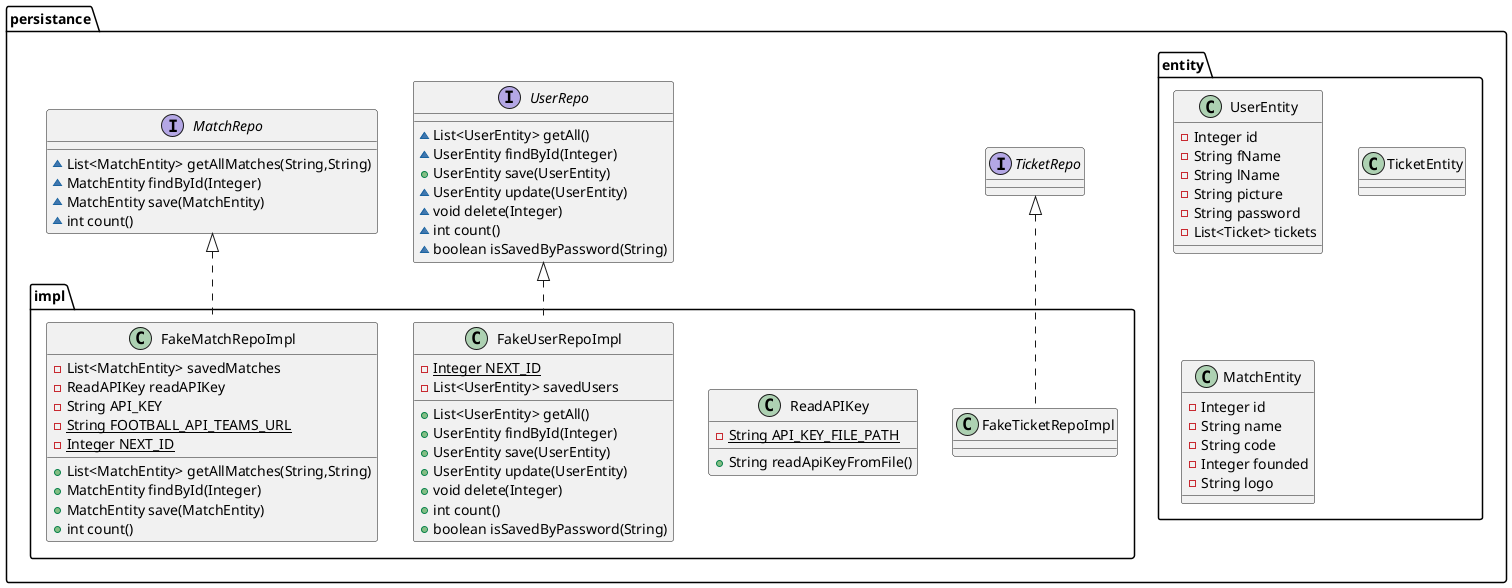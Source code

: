 @startuml
class persistance.entity.UserEntity {
- Integer id
- String fName
- String lName
- String picture
- String password
- List<Ticket> tickets
}

interface persistance.TicketRepo {
}
class persistance.impl.FakeTicketRepoImpl {
}
class persistance.impl.ReadAPIKey {
- {static} String API_KEY_FILE_PATH
+ String readApiKeyFromFile()
}


interface persistance.UserRepo {
~ List<UserEntity> getAll()
~ UserEntity findById(Integer)
+ UserEntity save(UserEntity)
~ UserEntity update(UserEntity)
~ void delete(Integer)
~ int count()
~ boolean isSavedByPassword(String)
}

class persistance.impl.FakeMatchRepoImpl {
- List<MatchEntity> savedMatches
- ReadAPIKey readAPIKey
- String API_KEY
- {static} String FOOTBALL_API_TEAMS_URL
- {static} Integer NEXT_ID
+ List<MatchEntity> getAllMatches(String,String)
+ MatchEntity findById(Integer)
+ MatchEntity save(MatchEntity)
+ int count()
}


class persistance.entity.TicketEntity {
}
interface persistance.MatchRepo {
~ List<MatchEntity> getAllMatches(String,String)
~ MatchEntity findById(Integer)
~ MatchEntity save(MatchEntity)
~ int count()
}

class persistance.impl.FakeUserRepoImpl {
- {static} Integer NEXT_ID
- List<UserEntity> savedUsers
+ List<UserEntity> getAll()
+ UserEntity findById(Integer)
+ UserEntity save(UserEntity)
+ UserEntity update(UserEntity)
+ void delete(Integer)
+ int count()
+ boolean isSavedByPassword(String)
}


class persistance.entity.MatchEntity {
- Integer id
- String name
- String code
- Integer founded
- String logo
}



persistance.TicketRepo <|.. persistance.impl.FakeTicketRepoImpl
persistance.MatchRepo <|.. persistance.impl.FakeMatchRepoImpl
persistance.UserRepo <|.. persistance.impl.FakeUserRepoImpl
@enduml